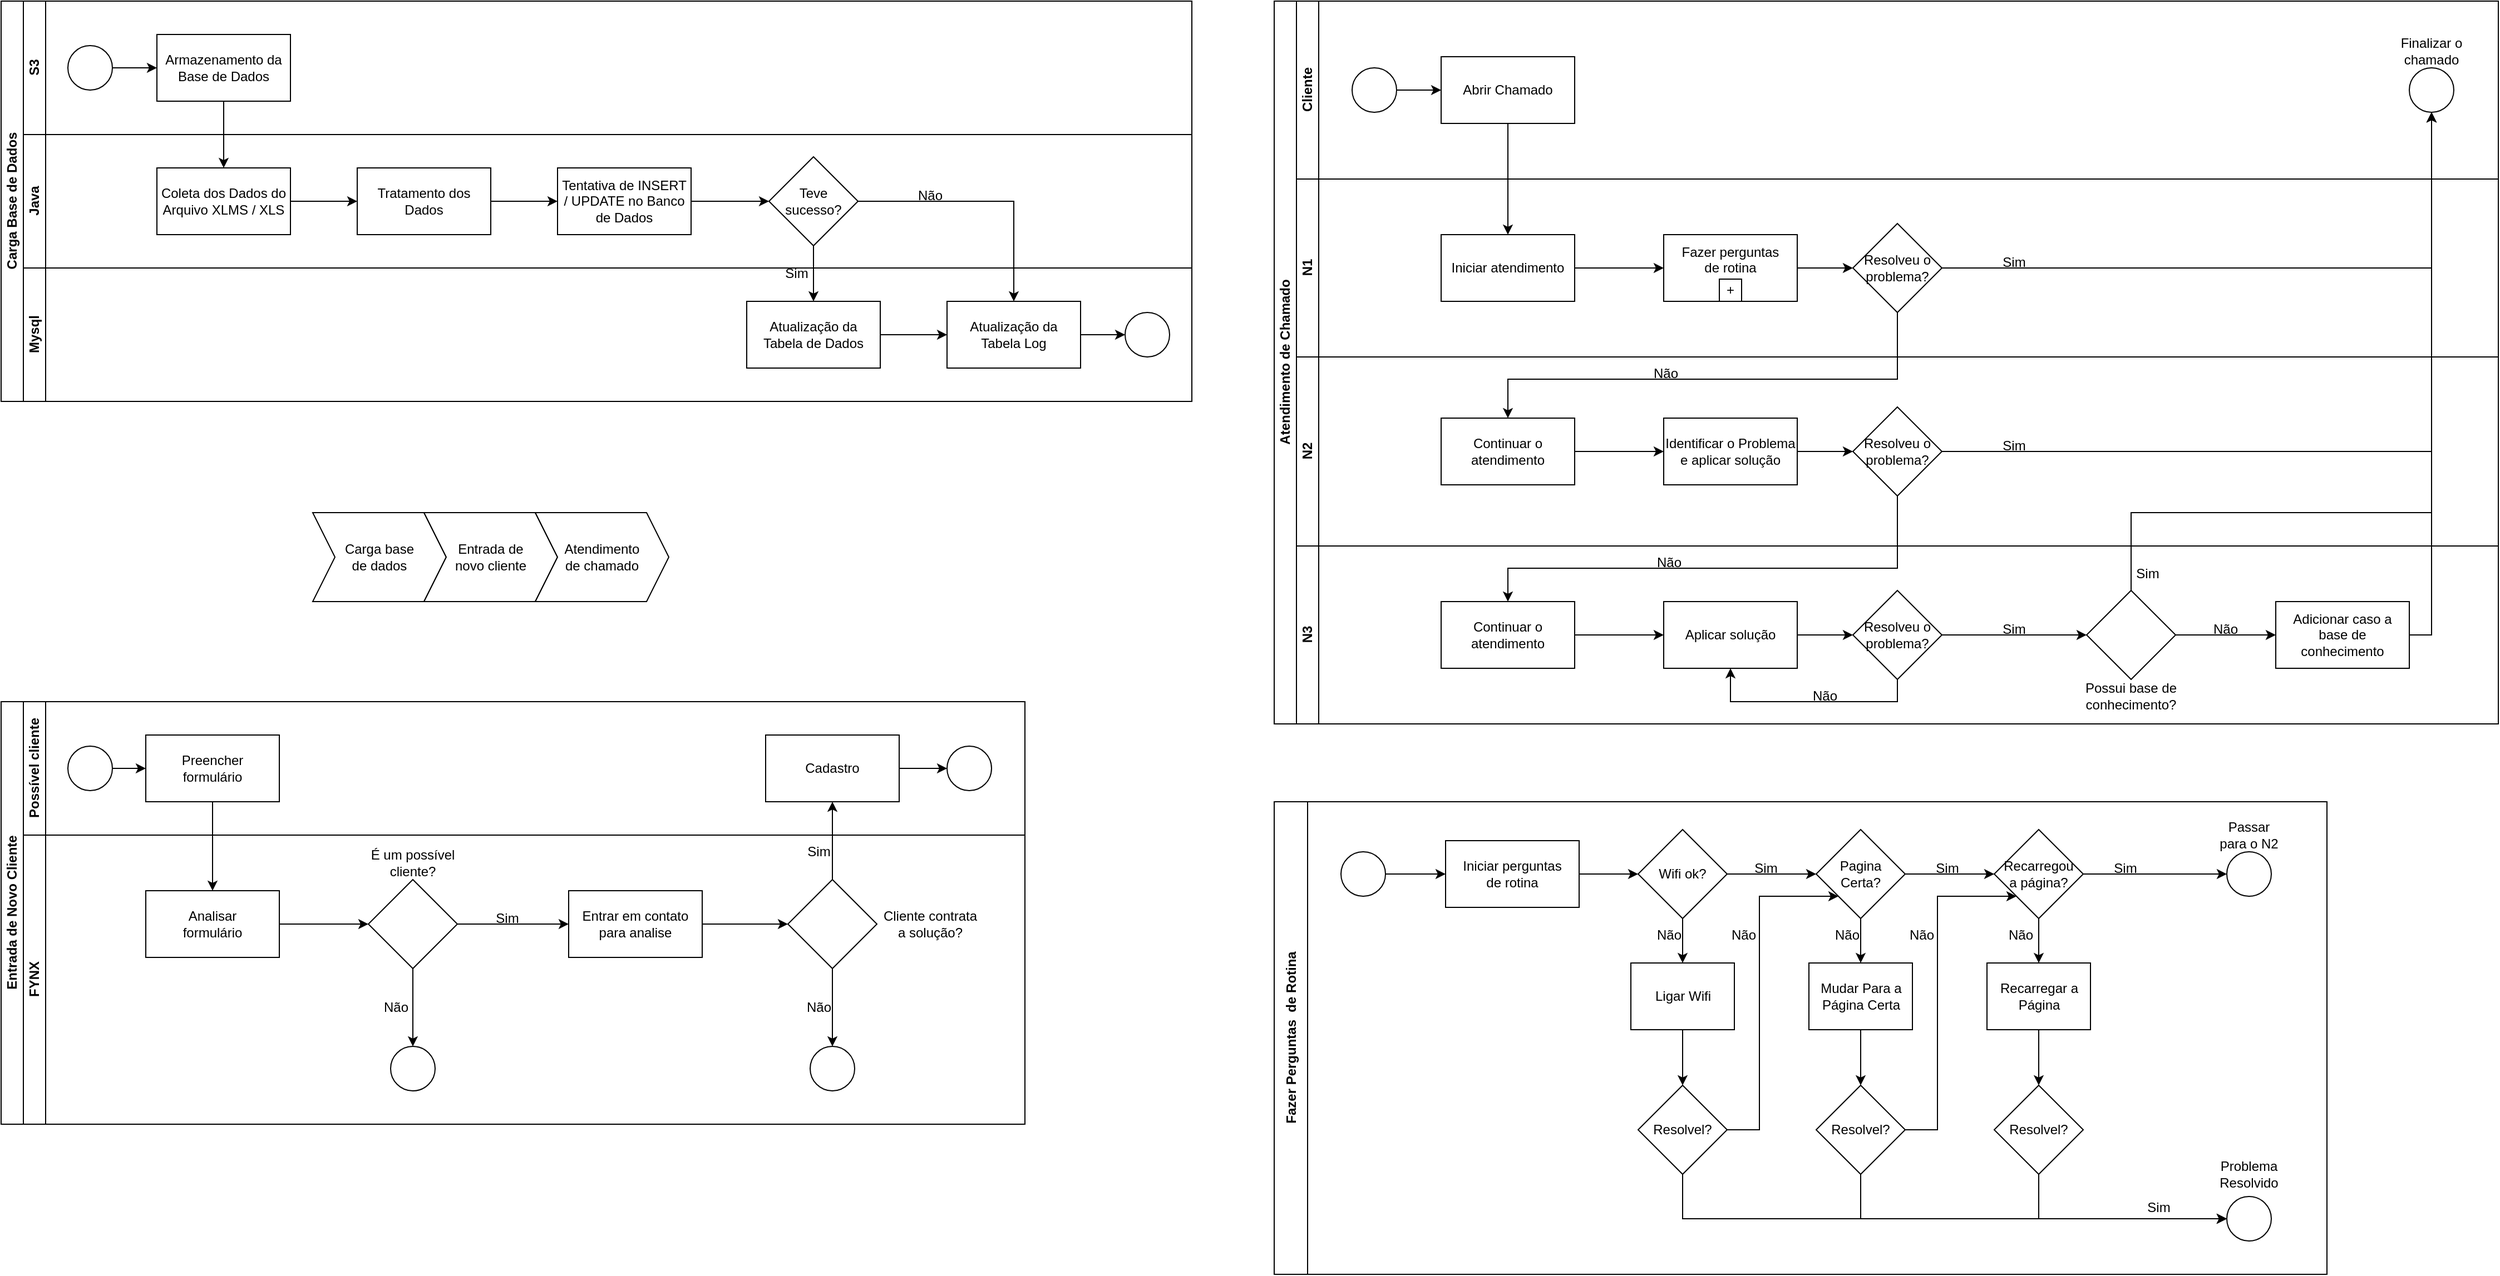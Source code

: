 <mxfile version="26.2.2">
  <diagram id="eWqnsD9mkYFI2kWKThec" name="BPMN">
    <mxGraphModel dx="3437" dy="2854" grid="1" gridSize="10" guides="1" tooltips="1" connect="1" arrows="1" fold="1" page="1" pageScale="1" pageWidth="827" pageHeight="1169" math="0" shadow="0">
      <root>
        <mxCell id="0" />
        <mxCell id="1" parent="0" />
        <mxCell id="XYknrCsB0WBxemuXUKpM-1" value="Carga base&lt;div&gt;de dados&lt;/div&gt;" style="shape=step;perimeter=stepPerimeter;whiteSpace=wrap;html=1;fixedSize=1;" parent="1" vertex="1">
          <mxGeometry x="-450" y="-130" width="120" height="80" as="geometry" />
        </mxCell>
        <mxCell id="XYknrCsB0WBxemuXUKpM-2" value="Entrada de&lt;div&gt;novo cliente&lt;/div&gt;" style="shape=step;perimeter=stepPerimeter;whiteSpace=wrap;html=1;fixedSize=1;" parent="1" vertex="1">
          <mxGeometry x="-350" y="-130" width="120" height="80" as="geometry" />
        </mxCell>
        <mxCell id="XYknrCsB0WBxemuXUKpM-3" value="Atendimento&lt;div&gt;de chamado&lt;/div&gt;" style="shape=step;perimeter=stepPerimeter;whiteSpace=wrap;html=1;fixedSize=1;" parent="1" vertex="1">
          <mxGeometry x="-250" y="-130" width="120" height="80" as="geometry" />
        </mxCell>
        <mxCell id="XYknrCsB0WBxemuXUKpM-11" value="Entrada de Novo Cliente" style="swimlane;childLayout=stackLayout;resizeParent=1;resizeParentMax=0;horizontal=0;startSize=20;horizontalStack=0;html=1;" parent="1" vertex="1">
          <mxGeometry x="-730" y="40" width="920" height="380" as="geometry" />
        </mxCell>
        <mxCell id="XYknrCsB0WBxemuXUKpM-12" value="Possível cliente" style="swimlane;startSize=20;horizontal=0;html=1;" parent="XYknrCsB0WBxemuXUKpM-11" vertex="1">
          <mxGeometry x="20" width="900" height="120" as="geometry" />
        </mxCell>
        <mxCell id="XYknrCsB0WBxemuXUKpM-16" style="edgeStyle=orthogonalEdgeStyle;rounded=0;orthogonalLoop=1;jettySize=auto;html=1;exitX=1;exitY=0.5;exitDx=0;exitDy=0;entryX=0;entryY=0.5;entryDx=0;entryDy=0;" parent="XYknrCsB0WBxemuXUKpM-12" source="XYknrCsB0WBxemuXUKpM-8" target="XYknrCsB0WBxemuXUKpM-6" edge="1">
          <mxGeometry relative="1" as="geometry" />
        </mxCell>
        <mxCell id="XYknrCsB0WBxemuXUKpM-8" value="" style="ellipse;whiteSpace=wrap;html=1;aspect=fixed;" parent="XYknrCsB0WBxemuXUKpM-12" vertex="1">
          <mxGeometry x="40" y="40" width="40" height="40" as="geometry" />
        </mxCell>
        <mxCell id="XYknrCsB0WBxemuXUKpM-6" value="Preencher&lt;div&gt;formulário&lt;/div&gt;" style="rounded=0;whiteSpace=wrap;html=1;" parent="XYknrCsB0WBxemuXUKpM-12" vertex="1">
          <mxGeometry x="110" y="30" width="120" height="60" as="geometry" />
        </mxCell>
        <mxCell id="XYknrCsB0WBxemuXUKpM-40" style="edgeStyle=orthogonalEdgeStyle;rounded=0;orthogonalLoop=1;jettySize=auto;html=1;exitX=1;exitY=0.5;exitDx=0;exitDy=0;entryX=0;entryY=0.5;entryDx=0;entryDy=0;" parent="XYknrCsB0WBxemuXUKpM-12" source="XYknrCsB0WBxemuXUKpM-38" target="XYknrCsB0WBxemuXUKpM-9" edge="1">
          <mxGeometry relative="1" as="geometry" />
        </mxCell>
        <mxCell id="XYknrCsB0WBxemuXUKpM-38" value="Cadastro" style="whiteSpace=wrap;html=1;" parent="XYknrCsB0WBxemuXUKpM-12" vertex="1">
          <mxGeometry x="667" y="30" width="120" height="60" as="geometry" />
        </mxCell>
        <mxCell id="XYknrCsB0WBxemuXUKpM-9" value="" style="ellipse;whiteSpace=wrap;html=1;aspect=fixed;" parent="XYknrCsB0WBxemuXUKpM-12" vertex="1">
          <mxGeometry x="830" y="40" width="40" height="40" as="geometry" />
        </mxCell>
        <mxCell id="XYknrCsB0WBxemuXUKpM-25" style="edgeStyle=orthogonalEdgeStyle;rounded=0;orthogonalLoop=1;jettySize=auto;html=1;exitX=0.5;exitY=1;exitDx=0;exitDy=0;entryX=0.5;entryY=0;entryDx=0;entryDy=0;" parent="XYknrCsB0WBxemuXUKpM-11" source="XYknrCsB0WBxemuXUKpM-6" target="XYknrCsB0WBxemuXUKpM-23" edge="1">
          <mxGeometry relative="1" as="geometry" />
        </mxCell>
        <mxCell id="XYknrCsB0WBxemuXUKpM-13" value="FYNX" style="swimlane;startSize=20;horizontal=0;html=1;" parent="XYknrCsB0WBxemuXUKpM-11" vertex="1">
          <mxGeometry x="20" y="120" width="900" height="260" as="geometry" />
        </mxCell>
        <mxCell id="XYknrCsB0WBxemuXUKpM-27" style="edgeStyle=orthogonalEdgeStyle;rounded=0;orthogonalLoop=1;jettySize=auto;html=1;exitX=1;exitY=0.5;exitDx=0;exitDy=0;" parent="XYknrCsB0WBxemuXUKpM-13" source="XYknrCsB0WBxemuXUKpM-23" target="XYknrCsB0WBxemuXUKpM-26" edge="1">
          <mxGeometry relative="1" as="geometry" />
        </mxCell>
        <mxCell id="XYknrCsB0WBxemuXUKpM-23" value="Analisar&lt;div&gt;formulário&lt;/div&gt;" style="whiteSpace=wrap;html=1;" parent="XYknrCsB0WBxemuXUKpM-13" vertex="1">
          <mxGeometry x="110" y="50" width="120" height="60" as="geometry" />
        </mxCell>
        <mxCell id="XYknrCsB0WBxemuXUKpM-29" style="edgeStyle=orthogonalEdgeStyle;rounded=0;orthogonalLoop=1;jettySize=auto;html=1;exitX=0.5;exitY=1;exitDx=0;exitDy=0;entryX=0.5;entryY=0;entryDx=0;entryDy=0;" parent="XYknrCsB0WBxemuXUKpM-13" source="XYknrCsB0WBxemuXUKpM-26" target="XYknrCsB0WBxemuXUKpM-18" edge="1">
          <mxGeometry relative="1" as="geometry" />
        </mxCell>
        <mxCell id="XYknrCsB0WBxemuXUKpM-31" value="" style="edgeStyle=orthogonalEdgeStyle;rounded=0;orthogonalLoop=1;jettySize=auto;html=1;" parent="XYknrCsB0WBxemuXUKpM-13" source="XYknrCsB0WBxemuXUKpM-26" target="XYknrCsB0WBxemuXUKpM-30" edge="1">
          <mxGeometry relative="1" as="geometry" />
        </mxCell>
        <mxCell id="XYknrCsB0WBxemuXUKpM-26" value="" style="rhombus;whiteSpace=wrap;html=1;" parent="XYknrCsB0WBxemuXUKpM-13" vertex="1">
          <mxGeometry x="310" y="40" width="80" height="80" as="geometry" />
        </mxCell>
        <mxCell id="XYknrCsB0WBxemuXUKpM-28" value="É um possível cliente?" style="text;html=1;align=center;verticalAlign=middle;whiteSpace=wrap;rounded=0;" parent="XYknrCsB0WBxemuXUKpM-13" vertex="1">
          <mxGeometry x="310" y="10" width="80" height="30" as="geometry" />
        </mxCell>
        <mxCell id="XYknrCsB0WBxemuXUKpM-18" value="" style="ellipse;whiteSpace=wrap;html=1;aspect=fixed;" parent="XYknrCsB0WBxemuXUKpM-13" vertex="1">
          <mxGeometry x="330" y="190" width="40" height="40" as="geometry" />
        </mxCell>
        <mxCell id="XYknrCsB0WBxemuXUKpM-21" value="Não" style="text;html=1;align=center;verticalAlign=middle;whiteSpace=wrap;rounded=0;" parent="XYknrCsB0WBxemuXUKpM-13" vertex="1">
          <mxGeometry x="320" y="140" width="30" height="30" as="geometry" />
        </mxCell>
        <mxCell id="XYknrCsB0WBxemuXUKpM-37" value="" style="edgeStyle=orthogonalEdgeStyle;rounded=0;orthogonalLoop=1;jettySize=auto;html=1;" parent="XYknrCsB0WBxemuXUKpM-13" source="XYknrCsB0WBxemuXUKpM-30" target="XYknrCsB0WBxemuXUKpM-36" edge="1">
          <mxGeometry relative="1" as="geometry" />
        </mxCell>
        <mxCell id="XYknrCsB0WBxemuXUKpM-30" value="Entrar em contato para analise" style="whiteSpace=wrap;html=1;" parent="XYknrCsB0WBxemuXUKpM-13" vertex="1">
          <mxGeometry x="490" y="50" width="120" height="60" as="geometry" />
        </mxCell>
        <mxCell id="XYknrCsB0WBxemuXUKpM-33" value="Sim" style="text;html=1;align=center;verticalAlign=middle;whiteSpace=wrap;rounded=0;" parent="XYknrCsB0WBxemuXUKpM-13" vertex="1">
          <mxGeometry x="420" y="60" width="30" height="30" as="geometry" />
        </mxCell>
        <mxCell id="XYknrCsB0WBxemuXUKpM-45" style="edgeStyle=orthogonalEdgeStyle;rounded=0;orthogonalLoop=1;jettySize=auto;html=1;exitX=0.5;exitY=1;exitDx=0;exitDy=0;entryX=0.5;entryY=0;entryDx=0;entryDy=0;" parent="XYknrCsB0WBxemuXUKpM-13" source="XYknrCsB0WBxemuXUKpM-36" target="XYknrCsB0WBxemuXUKpM-44" edge="1">
          <mxGeometry relative="1" as="geometry" />
        </mxCell>
        <mxCell id="XYknrCsB0WBxemuXUKpM-36" value="" style="rhombus;whiteSpace=wrap;html=1;" parent="XYknrCsB0WBxemuXUKpM-13" vertex="1">
          <mxGeometry x="687" y="40" width="80" height="80" as="geometry" />
        </mxCell>
        <mxCell id="XYknrCsB0WBxemuXUKpM-42" value="Sim" style="text;html=1;align=center;verticalAlign=middle;whiteSpace=wrap;rounded=0;" parent="XYknrCsB0WBxemuXUKpM-13" vertex="1">
          <mxGeometry x="700" width="30" height="30" as="geometry" />
        </mxCell>
        <mxCell id="XYknrCsB0WBxemuXUKpM-43" value="Não" style="text;html=1;align=center;verticalAlign=middle;whiteSpace=wrap;rounded=0;" parent="XYknrCsB0WBxemuXUKpM-13" vertex="1">
          <mxGeometry x="700" y="140" width="30" height="30" as="geometry" />
        </mxCell>
        <mxCell id="XYknrCsB0WBxemuXUKpM-44" value="" style="ellipse;whiteSpace=wrap;html=1;aspect=fixed;" parent="XYknrCsB0WBxemuXUKpM-13" vertex="1">
          <mxGeometry x="707" y="190" width="40" height="40" as="geometry" />
        </mxCell>
        <mxCell id="XYknrCsB0WBxemuXUKpM-46" value="Cliente contrata a solução?" style="text;html=1;align=center;verticalAlign=middle;whiteSpace=wrap;rounded=0;" parent="XYknrCsB0WBxemuXUKpM-13" vertex="1">
          <mxGeometry x="770" y="65" width="90" height="30" as="geometry" />
        </mxCell>
        <mxCell id="XYknrCsB0WBxemuXUKpM-39" value="" style="edgeStyle=orthogonalEdgeStyle;rounded=0;orthogonalLoop=1;jettySize=auto;html=1;" parent="XYknrCsB0WBxemuXUKpM-11" source="XYknrCsB0WBxemuXUKpM-36" target="XYknrCsB0WBxemuXUKpM-38" edge="1">
          <mxGeometry relative="1" as="geometry" />
        </mxCell>
        <mxCell id="XYknrCsB0WBxemuXUKpM-49" value="Atendimento de Chamado" style="swimlane;childLayout=stackLayout;resizeParent=1;resizeParentMax=0;horizontal=0;startSize=20;horizontalStack=0;html=1;" parent="1" vertex="1">
          <mxGeometry x="414" y="-590" width="1100" height="650" as="geometry" />
        </mxCell>
        <mxCell id="XYknrCsB0WBxemuXUKpM-50" value="Cliente" style="swimlane;startSize=20;horizontal=0;html=1;" parent="XYknrCsB0WBxemuXUKpM-49" vertex="1">
          <mxGeometry x="20" width="1080" height="160" as="geometry" />
        </mxCell>
        <mxCell id="XYknrCsB0WBxemuXUKpM-58" style="edgeStyle=orthogonalEdgeStyle;rounded=0;orthogonalLoop=1;jettySize=auto;html=1;exitX=1;exitY=0.5;exitDx=0;exitDy=0;entryX=0;entryY=0.5;entryDx=0;entryDy=0;" parent="XYknrCsB0WBxemuXUKpM-50" source="XYknrCsB0WBxemuXUKpM-55" target="XYknrCsB0WBxemuXUKpM-57" edge="1">
          <mxGeometry relative="1" as="geometry" />
        </mxCell>
        <mxCell id="XYknrCsB0WBxemuXUKpM-55" value="" style="ellipse;whiteSpace=wrap;html=1;aspect=fixed;" parent="XYknrCsB0WBxemuXUKpM-50" vertex="1">
          <mxGeometry x="50" y="60" width="40" height="40" as="geometry" />
        </mxCell>
        <mxCell id="XYknrCsB0WBxemuXUKpM-57" value="Abrir Chamado" style="rounded=0;whiteSpace=wrap;html=1;" parent="XYknrCsB0WBxemuXUKpM-50" vertex="1">
          <mxGeometry x="130" y="50" width="120" height="60" as="geometry" />
        </mxCell>
        <mxCell id="XYknrCsB0WBxemuXUKpM-68" value="" style="ellipse;whiteSpace=wrap;html=1;aspect=fixed;" parent="XYknrCsB0WBxemuXUKpM-50" vertex="1">
          <mxGeometry x="1000" y="60" width="40" height="40" as="geometry" />
        </mxCell>
        <mxCell id="XYknrCsB0WBxemuXUKpM-83" value="Finalizar o chamado" style="text;html=1;align=center;verticalAlign=middle;whiteSpace=wrap;rounded=0;" parent="XYknrCsB0WBxemuXUKpM-50" vertex="1">
          <mxGeometry x="980" y="30" width="80" height="30" as="geometry" />
        </mxCell>
        <mxCell id="XYknrCsB0WBxemuXUKpM-51" value="N1" style="swimlane;startSize=20;horizontal=0;html=1;" parent="XYknrCsB0WBxemuXUKpM-49" vertex="1">
          <mxGeometry x="20" y="160" width="1080" height="160" as="geometry" />
        </mxCell>
        <mxCell id="XYknrCsB0WBxemuXUKpM-100" value="" style="edgeStyle=orthogonalEdgeStyle;rounded=0;orthogonalLoop=1;jettySize=auto;html=1;" parent="XYknrCsB0WBxemuXUKpM-51" source="XYknrCsB0WBxemuXUKpM-59" target="XYknrCsB0WBxemuXUKpM-99" edge="1">
          <mxGeometry relative="1" as="geometry" />
        </mxCell>
        <mxCell id="XYknrCsB0WBxemuXUKpM-59" value="Iniciar atendimento" style="whiteSpace=wrap;html=1;rounded=0;" parent="XYknrCsB0WBxemuXUKpM-51" vertex="1">
          <mxGeometry x="130" y="50" width="120" height="60" as="geometry" />
        </mxCell>
        <mxCell id="XYknrCsB0WBxemuXUKpM-61" value="" style="rhombus;whiteSpace=wrap;html=1;rounded=0;" parent="XYknrCsB0WBxemuXUKpM-51" vertex="1">
          <mxGeometry x="500" y="40" width="80" height="80" as="geometry" />
        </mxCell>
        <mxCell id="XYknrCsB0WBxemuXUKpM-65" value="Resolveu o problema?" style="text;html=1;align=center;verticalAlign=middle;whiteSpace=wrap;rounded=0;" parent="XYknrCsB0WBxemuXUKpM-51" vertex="1">
          <mxGeometry x="500" y="65" width="80" height="30" as="geometry" />
        </mxCell>
        <mxCell id="XYknrCsB0WBxemuXUKpM-67" value="Sim" style="text;html=1;align=center;verticalAlign=middle;whiteSpace=wrap;rounded=0;" parent="XYknrCsB0WBxemuXUKpM-51" vertex="1">
          <mxGeometry x="630" y="60" width="30" height="30" as="geometry" />
        </mxCell>
        <mxCell id="XYknrCsB0WBxemuXUKpM-102" style="edgeStyle=orthogonalEdgeStyle;rounded=0;orthogonalLoop=1;jettySize=auto;html=1;exitX=1;exitY=0.5;exitDx=0;exitDy=0;entryX=0;entryY=0.5;entryDx=0;entryDy=0;" parent="XYknrCsB0WBxemuXUKpM-51" source="XYknrCsB0WBxemuXUKpM-99" target="XYknrCsB0WBxemuXUKpM-61" edge="1">
          <mxGeometry relative="1" as="geometry" />
        </mxCell>
        <mxCell id="XYknrCsB0WBxemuXUKpM-99" value="&lt;div&gt;&lt;div&gt;Fazer perguntas&lt;/div&gt;&lt;div&gt;de rotina&lt;/div&gt;&lt;/div&gt;&lt;div&gt;&lt;br&gt;&lt;/div&gt;" style="whiteSpace=wrap;html=1;rounded=0;" parent="XYknrCsB0WBxemuXUKpM-51" vertex="1">
          <mxGeometry x="330" y="50" width="120" height="60" as="geometry" />
        </mxCell>
        <mxCell id="XYknrCsB0WBxemuXUKpM-108" value="+" style="rounded=0;whiteSpace=wrap;html=1;" parent="XYknrCsB0WBxemuXUKpM-51" vertex="1">
          <mxGeometry x="380" y="90" width="20" height="20" as="geometry" />
        </mxCell>
        <mxCell id="XYknrCsB0WBxemuXUKpM-52" value="N2" style="swimlane;startSize=20;horizontal=0;html=1;" parent="XYknrCsB0WBxemuXUKpM-49" vertex="1">
          <mxGeometry x="20" y="320" width="1080" height="170" as="geometry">
            <mxRectangle x="20" y="240" width="460" height="30" as="alternateBounds" />
          </mxGeometry>
        </mxCell>
        <mxCell id="XYknrCsB0WBxemuXUKpM-111" value="" style="edgeStyle=orthogonalEdgeStyle;rounded=0;orthogonalLoop=1;jettySize=auto;html=1;" parent="XYknrCsB0WBxemuXUKpM-52" source="XYknrCsB0WBxemuXUKpM-63" target="XYknrCsB0WBxemuXUKpM-110" edge="1">
          <mxGeometry relative="1" as="geometry" />
        </mxCell>
        <mxCell id="XYknrCsB0WBxemuXUKpM-63" value="Continuar o atendimento" style="whiteSpace=wrap;html=1;rounded=0;" parent="XYknrCsB0WBxemuXUKpM-52" vertex="1">
          <mxGeometry x="130" y="55" width="120" height="60" as="geometry" />
        </mxCell>
        <mxCell id="XYknrCsB0WBxemuXUKpM-66" value="Não" style="text;html=1;align=center;verticalAlign=middle;whiteSpace=wrap;rounded=0;" parent="XYknrCsB0WBxemuXUKpM-52" vertex="1">
          <mxGeometry x="317" width="30" height="30" as="geometry" />
        </mxCell>
        <mxCell id="XYknrCsB0WBxemuXUKpM-70" value="" style="rhombus;whiteSpace=wrap;html=1;rounded=0;" parent="XYknrCsB0WBxemuXUKpM-52" vertex="1">
          <mxGeometry x="500" y="45" width="80" height="80" as="geometry" />
        </mxCell>
        <mxCell id="XYknrCsB0WBxemuXUKpM-71" value="Resolveu o problema?" style="text;html=1;align=center;verticalAlign=middle;whiteSpace=wrap;rounded=0;" parent="XYknrCsB0WBxemuXUKpM-52" vertex="1">
          <mxGeometry x="500" y="70" width="80" height="30" as="geometry" />
        </mxCell>
        <mxCell id="XYknrCsB0WBxemuXUKpM-73" value="Sim" style="text;html=1;align=center;verticalAlign=middle;whiteSpace=wrap;rounded=0;" parent="XYknrCsB0WBxemuXUKpM-52" vertex="1">
          <mxGeometry x="630" y="65" width="30" height="30" as="geometry" />
        </mxCell>
        <mxCell id="XYknrCsB0WBxemuXUKpM-113" style="edgeStyle=orthogonalEdgeStyle;rounded=0;orthogonalLoop=1;jettySize=auto;html=1;exitX=1;exitY=0.5;exitDx=0;exitDy=0;entryX=0;entryY=0.5;entryDx=0;entryDy=0;" parent="XYknrCsB0WBxemuXUKpM-52" source="XYknrCsB0WBxemuXUKpM-110" target="XYknrCsB0WBxemuXUKpM-70" edge="1">
          <mxGeometry relative="1" as="geometry" />
        </mxCell>
        <mxCell id="XYknrCsB0WBxemuXUKpM-110" value="Identificar o Problema e aplicar solução" style="whiteSpace=wrap;html=1;rounded=0;" parent="XYknrCsB0WBxemuXUKpM-52" vertex="1">
          <mxGeometry x="330" y="55" width="120" height="60" as="geometry" />
        </mxCell>
        <mxCell id="XYknrCsB0WBxemuXUKpM-54" value="N3" style="swimlane;startSize=20;horizontal=0;html=1;" parent="XYknrCsB0WBxemuXUKpM-49" vertex="1">
          <mxGeometry x="20" y="490" width="1080" height="160" as="geometry" />
        </mxCell>
        <mxCell id="XYknrCsB0WBxemuXUKpM-75" value="Não" style="text;html=1;align=center;verticalAlign=middle;whiteSpace=wrap;rounded=0;" parent="XYknrCsB0WBxemuXUKpM-54" vertex="1">
          <mxGeometry x="320" width="30" height="30" as="geometry" />
        </mxCell>
        <mxCell id="XYknrCsB0WBxemuXUKpM-116" value="" style="edgeStyle=orthogonalEdgeStyle;rounded=0;orthogonalLoop=1;jettySize=auto;html=1;" parent="XYknrCsB0WBxemuXUKpM-54" source="XYknrCsB0WBxemuXUKpM-79" target="XYknrCsB0WBxemuXUKpM-115" edge="1">
          <mxGeometry relative="1" as="geometry" />
        </mxCell>
        <mxCell id="XYknrCsB0WBxemuXUKpM-79" value="Continuar o atendimento" style="whiteSpace=wrap;html=1;rounded=0;" parent="XYknrCsB0WBxemuXUKpM-54" vertex="1">
          <mxGeometry x="130" y="50" width="120" height="60" as="geometry" />
        </mxCell>
        <mxCell id="XYknrCsB0WBxemuXUKpM-118" style="edgeStyle=orthogonalEdgeStyle;rounded=0;orthogonalLoop=1;jettySize=auto;html=1;exitX=0.5;exitY=1;exitDx=0;exitDy=0;entryX=0.5;entryY=1;entryDx=0;entryDy=0;" parent="XYknrCsB0WBxemuXUKpM-54" source="XYknrCsB0WBxemuXUKpM-94" target="XYknrCsB0WBxemuXUKpM-115" edge="1">
          <mxGeometry relative="1" as="geometry" />
        </mxCell>
        <mxCell id="XYknrCsB0WBxemuXUKpM-94" value="" style="rhombus;whiteSpace=wrap;html=1;rounded=0;" parent="XYknrCsB0WBxemuXUKpM-54" vertex="1">
          <mxGeometry x="500" y="40" width="80" height="80" as="geometry" />
        </mxCell>
        <mxCell id="XYknrCsB0WBxemuXUKpM-125" value="" style="edgeStyle=orthogonalEdgeStyle;rounded=0;orthogonalLoop=1;jettySize=auto;html=1;" parent="XYknrCsB0WBxemuXUKpM-54" source="XYknrCsB0WBxemuXUKpM-96" target="XYknrCsB0WBxemuXUKpM-124" edge="1">
          <mxGeometry relative="1" as="geometry" />
        </mxCell>
        <mxCell id="XYknrCsB0WBxemuXUKpM-96" value="Resolveu o problema?" style="text;html=1;align=center;verticalAlign=middle;whiteSpace=wrap;rounded=0;" parent="XYknrCsB0WBxemuXUKpM-54" vertex="1">
          <mxGeometry x="500" y="65" width="80" height="30" as="geometry" />
        </mxCell>
        <mxCell id="XYknrCsB0WBxemuXUKpM-117" style="edgeStyle=orthogonalEdgeStyle;rounded=0;orthogonalLoop=1;jettySize=auto;html=1;exitX=1;exitY=0.5;exitDx=0;exitDy=0;entryX=0;entryY=0.5;entryDx=0;entryDy=0;" parent="XYknrCsB0WBxemuXUKpM-54" source="XYknrCsB0WBxemuXUKpM-115" target="XYknrCsB0WBxemuXUKpM-96" edge="1">
          <mxGeometry relative="1" as="geometry" />
        </mxCell>
        <mxCell id="XYknrCsB0WBxemuXUKpM-115" value="Aplicar solução" style="whiteSpace=wrap;html=1;rounded=0;" parent="XYknrCsB0WBxemuXUKpM-54" vertex="1">
          <mxGeometry x="330" y="50" width="120" height="60" as="geometry" />
        </mxCell>
        <mxCell id="XYknrCsB0WBxemuXUKpM-119" value="Não" style="text;html=1;align=center;verticalAlign=middle;whiteSpace=wrap;rounded=0;" parent="XYknrCsB0WBxemuXUKpM-54" vertex="1">
          <mxGeometry x="460" y="120" width="30" height="30" as="geometry" />
        </mxCell>
        <mxCell id="XYknrCsB0WBxemuXUKpM-134" value="" style="edgeStyle=orthogonalEdgeStyle;rounded=0;orthogonalLoop=1;jettySize=auto;html=1;" parent="XYknrCsB0WBxemuXUKpM-54" source="XYknrCsB0WBxemuXUKpM-124" target="XYknrCsB0WBxemuXUKpM-133" edge="1">
          <mxGeometry relative="1" as="geometry" />
        </mxCell>
        <mxCell id="XYknrCsB0WBxemuXUKpM-124" value="" style="rhombus;whiteSpace=wrap;html=1;" parent="XYknrCsB0WBxemuXUKpM-54" vertex="1">
          <mxGeometry x="710" y="40" width="80" height="80" as="geometry" />
        </mxCell>
        <mxCell id="XYknrCsB0WBxemuXUKpM-122" value="Sim" style="text;html=1;align=center;verticalAlign=middle;whiteSpace=wrap;rounded=0;" parent="XYknrCsB0WBxemuXUKpM-54" vertex="1">
          <mxGeometry x="630" y="60" width="30" height="30" as="geometry" />
        </mxCell>
        <mxCell id="XYknrCsB0WBxemuXUKpM-127" value="Possui base de conhecimento?" style="text;html=1;align=center;verticalAlign=middle;whiteSpace=wrap;rounded=0;" parent="XYknrCsB0WBxemuXUKpM-54" vertex="1">
          <mxGeometry x="705" y="120" width="90" height="30" as="geometry" />
        </mxCell>
        <mxCell id="XYknrCsB0WBxemuXUKpM-129" value="Sim" style="text;html=1;align=center;verticalAlign=middle;whiteSpace=wrap;rounded=0;" parent="XYknrCsB0WBxemuXUKpM-54" vertex="1">
          <mxGeometry x="750" y="10" width="30" height="30" as="geometry" />
        </mxCell>
        <mxCell id="XYknrCsB0WBxemuXUKpM-133" value="Adicionar caso a base de conhecimento" style="whiteSpace=wrap;html=1;" parent="XYknrCsB0WBxemuXUKpM-54" vertex="1">
          <mxGeometry x="880" y="50" width="120" height="60" as="geometry" />
        </mxCell>
        <mxCell id="XYknrCsB0WBxemuXUKpM-131" value="Não" style="text;html=1;align=center;verticalAlign=middle;whiteSpace=wrap;rounded=0;" parent="XYknrCsB0WBxemuXUKpM-54" vertex="1">
          <mxGeometry x="820" y="60" width="30" height="30" as="geometry" />
        </mxCell>
        <mxCell id="XYknrCsB0WBxemuXUKpM-60" value="" style="edgeStyle=orthogonalEdgeStyle;rounded=0;orthogonalLoop=1;jettySize=auto;html=1;" parent="XYknrCsB0WBxemuXUKpM-49" source="XYknrCsB0WBxemuXUKpM-57" target="XYknrCsB0WBxemuXUKpM-59" edge="1">
          <mxGeometry relative="1" as="geometry" />
        </mxCell>
        <mxCell id="XYknrCsB0WBxemuXUKpM-64" value="" style="edgeStyle=orthogonalEdgeStyle;rounded=0;orthogonalLoop=1;jettySize=auto;html=1;" parent="XYknrCsB0WBxemuXUKpM-49" source="XYknrCsB0WBxemuXUKpM-61" target="XYknrCsB0WBxemuXUKpM-63" edge="1">
          <mxGeometry relative="1" as="geometry">
            <Array as="points">
              <mxPoint x="560" y="340" />
              <mxPoint x="210" y="340" />
            </Array>
          </mxGeometry>
        </mxCell>
        <mxCell id="XYknrCsB0WBxemuXUKpM-69" style="edgeStyle=orthogonalEdgeStyle;rounded=0;orthogonalLoop=1;jettySize=auto;html=1;exitX=1;exitY=0.5;exitDx=0;exitDy=0;entryX=0.5;entryY=1;entryDx=0;entryDy=0;" parent="XYknrCsB0WBxemuXUKpM-49" source="XYknrCsB0WBxemuXUKpM-61" target="XYknrCsB0WBxemuXUKpM-68" edge="1">
          <mxGeometry relative="1" as="geometry" />
        </mxCell>
        <mxCell id="XYknrCsB0WBxemuXUKpM-74" style="edgeStyle=orthogonalEdgeStyle;rounded=0;orthogonalLoop=1;jettySize=auto;html=1;exitX=1;exitY=0.5;exitDx=0;exitDy=0;entryX=0.5;entryY=1;entryDx=0;entryDy=0;" parent="XYknrCsB0WBxemuXUKpM-49" source="XYknrCsB0WBxemuXUKpM-70" target="XYknrCsB0WBxemuXUKpM-68" edge="1">
          <mxGeometry relative="1" as="geometry" />
        </mxCell>
        <mxCell id="XYknrCsB0WBxemuXUKpM-80" style="edgeStyle=orthogonalEdgeStyle;rounded=0;orthogonalLoop=1;jettySize=auto;html=1;exitX=0.5;exitY=1;exitDx=0;exitDy=0;entryX=0.5;entryY=0;entryDx=0;entryDy=0;" parent="XYknrCsB0WBxemuXUKpM-49" source="XYknrCsB0WBxemuXUKpM-70" target="XYknrCsB0WBxemuXUKpM-79" edge="1">
          <mxGeometry relative="1" as="geometry">
            <Array as="points">
              <mxPoint x="560" y="510" />
              <mxPoint x="210" y="510" />
            </Array>
          </mxGeometry>
        </mxCell>
        <mxCell id="XYknrCsB0WBxemuXUKpM-130" style="edgeStyle=orthogonalEdgeStyle;rounded=0;orthogonalLoop=1;jettySize=auto;html=1;exitX=0.5;exitY=0;exitDx=0;exitDy=0;entryX=0.5;entryY=1;entryDx=0;entryDy=0;" parent="XYknrCsB0WBxemuXUKpM-49" source="XYknrCsB0WBxemuXUKpM-124" target="XYknrCsB0WBxemuXUKpM-68" edge="1">
          <mxGeometry relative="1" as="geometry">
            <Array as="points">
              <mxPoint x="770" y="460" />
              <mxPoint x="1040" y="460" />
            </Array>
          </mxGeometry>
        </mxCell>
        <mxCell id="XYknrCsB0WBxemuXUKpM-135" style="edgeStyle=orthogonalEdgeStyle;rounded=0;orthogonalLoop=1;jettySize=auto;html=1;exitX=1;exitY=0.5;exitDx=0;exitDy=0;entryX=0.5;entryY=1;entryDx=0;entryDy=0;" parent="XYknrCsB0WBxemuXUKpM-49" source="XYknrCsB0WBxemuXUKpM-133" target="XYknrCsB0WBxemuXUKpM-68" edge="1">
          <mxGeometry relative="1" as="geometry" />
        </mxCell>
        <mxCell id="XYknrCsB0WBxemuXUKpM-136" value="Carga Base de Dados" style="swimlane;childLayout=stackLayout;resizeParent=1;resizeParentMax=0;horizontal=0;startSize=20;horizontalStack=0;html=1;" parent="1" vertex="1">
          <mxGeometry x="-730" y="-590" width="1070" height="360" as="geometry" />
        </mxCell>
        <mxCell id="XYknrCsB0WBxemuXUKpM-137" value="S3" style="swimlane;startSize=20;horizontal=0;html=1;" parent="XYknrCsB0WBxemuXUKpM-136" vertex="1">
          <mxGeometry x="20" width="1050" height="120" as="geometry" />
        </mxCell>
        <mxCell id="XYknrCsB0WBxemuXUKpM-138" style="edgeStyle=orthogonalEdgeStyle;rounded=0;orthogonalLoop=1;jettySize=auto;html=1;exitX=1;exitY=0.5;exitDx=0;exitDy=0;entryX=0;entryY=0.5;entryDx=0;entryDy=0;" parent="XYknrCsB0WBxemuXUKpM-137" edge="1">
          <mxGeometry relative="1" as="geometry">
            <mxPoint x="80.0" y="60" as="sourcePoint" />
          </mxGeometry>
        </mxCell>
        <mxCell id="XYknrCsB0WBxemuXUKpM-141" style="edgeStyle=orthogonalEdgeStyle;rounded=0;orthogonalLoop=1;jettySize=auto;html=1;exitX=1;exitY=0.5;exitDx=0;exitDy=0;entryX=0;entryY=0.5;entryDx=0;entryDy=0;" parent="XYknrCsB0WBxemuXUKpM-137" edge="1">
          <mxGeometry relative="1" as="geometry">
            <mxPoint x="787" y="60" as="sourcePoint" />
          </mxGeometry>
        </mxCell>
        <mxCell id="XYknrCsB0WBxemuXUKpM-171" value="" style="edgeStyle=orthogonalEdgeStyle;rounded=0;orthogonalLoop=1;jettySize=auto;html=1;" parent="XYknrCsB0WBxemuXUKpM-137" source="XYknrCsB0WBxemuXUKpM-164" target="XYknrCsB0WBxemuXUKpM-170" edge="1">
          <mxGeometry relative="1" as="geometry" />
        </mxCell>
        <mxCell id="XYknrCsB0WBxemuXUKpM-164" value="" style="ellipse;whiteSpace=wrap;html=1;aspect=fixed;" parent="XYknrCsB0WBxemuXUKpM-137" vertex="1">
          <mxGeometry x="40" y="40" width="40" height="40" as="geometry" />
        </mxCell>
        <mxCell id="XYknrCsB0WBxemuXUKpM-170" value="Armazenamento da Base de Dados" style="whiteSpace=wrap;html=1;" parent="XYknrCsB0WBxemuXUKpM-137" vertex="1">
          <mxGeometry x="120" y="30" width="120" height="60" as="geometry" />
        </mxCell>
        <mxCell id="XYknrCsB0WBxemuXUKpM-144" style="edgeStyle=orthogonalEdgeStyle;rounded=0;orthogonalLoop=1;jettySize=auto;html=1;exitX=0.5;exitY=1;exitDx=0;exitDy=0;entryX=0.5;entryY=0;entryDx=0;entryDy=0;" parent="XYknrCsB0WBxemuXUKpM-136" edge="1">
          <mxGeometry relative="1" as="geometry">
            <mxPoint x="190" y="90" as="sourcePoint" />
          </mxGeometry>
        </mxCell>
        <mxCell id="XYknrCsB0WBxemuXUKpM-145" value="Java" style="swimlane;startSize=20;horizontal=0;html=1;" parent="XYknrCsB0WBxemuXUKpM-136" vertex="1">
          <mxGeometry x="20" y="120" width="1050" height="120" as="geometry" />
        </mxCell>
        <mxCell id="XYknrCsB0WBxemuXUKpM-146" style="edgeStyle=orthogonalEdgeStyle;rounded=0;orthogonalLoop=1;jettySize=auto;html=1;exitX=1;exitY=0.5;exitDx=0;exitDy=0;" parent="XYknrCsB0WBxemuXUKpM-145" edge="1">
          <mxGeometry relative="1" as="geometry">
            <mxPoint x="230" y="80" as="sourcePoint" />
          </mxGeometry>
        </mxCell>
        <mxCell id="XYknrCsB0WBxemuXUKpM-148" style="edgeStyle=orthogonalEdgeStyle;rounded=0;orthogonalLoop=1;jettySize=auto;html=1;exitX=0.5;exitY=1;exitDx=0;exitDy=0;entryX=0.5;entryY=0;entryDx=0;entryDy=0;" parent="XYknrCsB0WBxemuXUKpM-145" edge="1">
          <mxGeometry relative="1" as="geometry">
            <mxPoint x="350" y="120" as="sourcePoint" />
          </mxGeometry>
        </mxCell>
        <mxCell id="XYknrCsB0WBxemuXUKpM-149" value="" style="edgeStyle=orthogonalEdgeStyle;rounded=0;orthogonalLoop=1;jettySize=auto;html=1;" parent="XYknrCsB0WBxemuXUKpM-145" edge="1">
          <mxGeometry relative="1" as="geometry">
            <mxPoint x="390" y="80" as="sourcePoint" />
          </mxGeometry>
        </mxCell>
        <mxCell id="XYknrCsB0WBxemuXUKpM-154" value="" style="edgeStyle=orthogonalEdgeStyle;rounded=0;orthogonalLoop=1;jettySize=auto;html=1;" parent="XYknrCsB0WBxemuXUKpM-145" edge="1">
          <mxGeometry relative="1" as="geometry">
            <mxPoint x="610" y="80" as="sourcePoint" />
          </mxGeometry>
        </mxCell>
        <mxCell id="XYknrCsB0WBxemuXUKpM-157" style="edgeStyle=orthogonalEdgeStyle;rounded=0;orthogonalLoop=1;jettySize=auto;html=1;exitX=0.5;exitY=1;exitDx=0;exitDy=0;entryX=0.5;entryY=0;entryDx=0;entryDy=0;" parent="XYknrCsB0WBxemuXUKpM-145" edge="1">
          <mxGeometry relative="1" as="geometry">
            <mxPoint x="727" y="120" as="sourcePoint" />
          </mxGeometry>
        </mxCell>
        <mxCell id="XYknrCsB0WBxemuXUKpM-175" value="" style="edgeStyle=orthogonalEdgeStyle;rounded=0;orthogonalLoop=1;jettySize=auto;html=1;" parent="XYknrCsB0WBxemuXUKpM-145" source="XYknrCsB0WBxemuXUKpM-172" target="XYknrCsB0WBxemuXUKpM-174" edge="1">
          <mxGeometry relative="1" as="geometry" />
        </mxCell>
        <mxCell id="XYknrCsB0WBxemuXUKpM-172" value="Coleta dos Dados do Arquivo XLMS / XLS" style="whiteSpace=wrap;html=1;" parent="XYknrCsB0WBxemuXUKpM-145" vertex="1">
          <mxGeometry x="120" y="30" width="120" height="60" as="geometry" />
        </mxCell>
        <mxCell id="XYknrCsB0WBxemuXUKpM-179" value="" style="edgeStyle=orthogonalEdgeStyle;rounded=0;orthogonalLoop=1;jettySize=auto;html=1;" parent="XYknrCsB0WBxemuXUKpM-145" source="XYknrCsB0WBxemuXUKpM-174" target="XYknrCsB0WBxemuXUKpM-178" edge="1">
          <mxGeometry relative="1" as="geometry" />
        </mxCell>
        <mxCell id="XYknrCsB0WBxemuXUKpM-174" value="Tratamento dos Dados" style="whiteSpace=wrap;html=1;" parent="XYknrCsB0WBxemuXUKpM-145" vertex="1">
          <mxGeometry x="300" y="30" width="120" height="60" as="geometry" />
        </mxCell>
        <mxCell id="XYknrCsB0WBxemuXUKpM-181" value="" style="edgeStyle=orthogonalEdgeStyle;rounded=0;orthogonalLoop=1;jettySize=auto;html=1;" parent="XYknrCsB0WBxemuXUKpM-145" source="XYknrCsB0WBxemuXUKpM-178" target="XYknrCsB0WBxemuXUKpM-180" edge="1">
          <mxGeometry relative="1" as="geometry" />
        </mxCell>
        <mxCell id="XYknrCsB0WBxemuXUKpM-178" value="Tentativa de INSERT / UPDATE no Banco de Dados" style="whiteSpace=wrap;html=1;" parent="XYknrCsB0WBxemuXUKpM-145" vertex="1">
          <mxGeometry x="480" y="30" width="120" height="60" as="geometry" />
        </mxCell>
        <mxCell id="XYknrCsB0WBxemuXUKpM-180" value="Teve sucesso?" style="rhombus;whiteSpace=wrap;html=1;" parent="XYknrCsB0WBxemuXUKpM-145" vertex="1">
          <mxGeometry x="670" y="20" width="80" height="80" as="geometry" />
        </mxCell>
        <mxCell id="XYknrCsB0WBxemuXUKpM-189" value="Não" style="text;html=1;align=center;verticalAlign=middle;whiteSpace=wrap;rounded=0;" parent="XYknrCsB0WBxemuXUKpM-145" vertex="1">
          <mxGeometry x="800" y="40" width="30" height="30" as="geometry" />
        </mxCell>
        <mxCell id="XYknrCsB0WBxemuXUKpM-163" value="" style="edgeStyle=orthogonalEdgeStyle;rounded=0;orthogonalLoop=1;jettySize=auto;html=1;" parent="XYknrCsB0WBxemuXUKpM-136" edge="1">
          <mxGeometry relative="1" as="geometry">
            <mxPoint x="747" y="160" as="sourcePoint" />
          </mxGeometry>
        </mxCell>
        <mxCell id="XYknrCsB0WBxemuXUKpM-165" value="Mysql" style="swimlane;startSize=20;horizontal=0;html=1;" parent="XYknrCsB0WBxemuXUKpM-136" vertex="1">
          <mxGeometry x="20" y="240" width="1050" height="120" as="geometry" />
        </mxCell>
        <mxCell id="XYknrCsB0WBxemuXUKpM-166" style="edgeStyle=orthogonalEdgeStyle;rounded=0;orthogonalLoop=1;jettySize=auto;html=1;exitX=1;exitY=0.5;exitDx=0;exitDy=0;entryX=0;entryY=0.5;entryDx=0;entryDy=0;" parent="XYknrCsB0WBxemuXUKpM-165" edge="1">
          <mxGeometry relative="1" as="geometry">
            <mxPoint x="80.0" y="60" as="sourcePoint" />
          </mxGeometry>
        </mxCell>
        <mxCell id="XYknrCsB0WBxemuXUKpM-167" style="edgeStyle=orthogonalEdgeStyle;rounded=0;orthogonalLoop=1;jettySize=auto;html=1;exitX=1;exitY=0.5;exitDx=0;exitDy=0;entryX=0;entryY=0.5;entryDx=0;entryDy=0;" parent="XYknrCsB0WBxemuXUKpM-165" edge="1">
          <mxGeometry relative="1" as="geometry">
            <mxPoint x="787" y="60" as="sourcePoint" />
          </mxGeometry>
        </mxCell>
        <mxCell id="XYknrCsB0WBxemuXUKpM-169" value="" style="ellipse;whiteSpace=wrap;html=1;aspect=fixed;" parent="XYknrCsB0WBxemuXUKpM-165" vertex="1">
          <mxGeometry x="990" y="40" width="40" height="40" as="geometry" />
        </mxCell>
        <mxCell id="XYknrCsB0WBxemuXUKpM-185" value="" style="edgeStyle=orthogonalEdgeStyle;rounded=0;orthogonalLoop=1;jettySize=auto;html=1;" parent="XYknrCsB0WBxemuXUKpM-165" source="XYknrCsB0WBxemuXUKpM-182" target="XYknrCsB0WBxemuXUKpM-184" edge="1">
          <mxGeometry relative="1" as="geometry" />
        </mxCell>
        <mxCell id="XYknrCsB0WBxemuXUKpM-182" value="Atualização da&lt;div&gt;Tabela de Dados&lt;/div&gt;" style="whiteSpace=wrap;html=1;" parent="XYknrCsB0WBxemuXUKpM-165" vertex="1">
          <mxGeometry x="650" y="30" width="120" height="60" as="geometry" />
        </mxCell>
        <mxCell id="XYknrCsB0WBxemuXUKpM-186" style="edgeStyle=orthogonalEdgeStyle;rounded=0;orthogonalLoop=1;jettySize=auto;html=1;exitX=1;exitY=0.5;exitDx=0;exitDy=0;entryX=0;entryY=0.5;entryDx=0;entryDy=0;" parent="XYknrCsB0WBxemuXUKpM-165" source="XYknrCsB0WBxemuXUKpM-184" target="XYknrCsB0WBxemuXUKpM-169" edge="1">
          <mxGeometry relative="1" as="geometry" />
        </mxCell>
        <mxCell id="XYknrCsB0WBxemuXUKpM-184" value="Atualização da&lt;div&gt;Tabela Log&lt;/div&gt;" style="whiteSpace=wrap;html=1;" parent="XYknrCsB0WBxemuXUKpM-165" vertex="1">
          <mxGeometry x="830" y="30" width="120" height="60" as="geometry" />
        </mxCell>
        <mxCell id="XYknrCsB0WBxemuXUKpM-188" value="Sim" style="text;html=1;align=center;verticalAlign=middle;whiteSpace=wrap;rounded=0;" parent="XYknrCsB0WBxemuXUKpM-165" vertex="1">
          <mxGeometry x="680" y="-10" width="30" height="30" as="geometry" />
        </mxCell>
        <mxCell id="XYknrCsB0WBxemuXUKpM-173" value="" style="edgeStyle=orthogonalEdgeStyle;rounded=0;orthogonalLoop=1;jettySize=auto;html=1;" parent="XYknrCsB0WBxemuXUKpM-136" source="XYknrCsB0WBxemuXUKpM-170" target="XYknrCsB0WBxemuXUKpM-172" edge="1">
          <mxGeometry relative="1" as="geometry" />
        </mxCell>
        <mxCell id="XYknrCsB0WBxemuXUKpM-183" value="" style="edgeStyle=orthogonalEdgeStyle;rounded=0;orthogonalLoop=1;jettySize=auto;html=1;" parent="XYknrCsB0WBxemuXUKpM-136" source="XYknrCsB0WBxemuXUKpM-180" target="XYknrCsB0WBxemuXUKpM-182" edge="1">
          <mxGeometry relative="1" as="geometry" />
        </mxCell>
        <mxCell id="XYknrCsB0WBxemuXUKpM-187" style="edgeStyle=orthogonalEdgeStyle;rounded=0;orthogonalLoop=1;jettySize=auto;html=1;exitX=1;exitY=0.5;exitDx=0;exitDy=0;entryX=0.5;entryY=0;entryDx=0;entryDy=0;" parent="XYknrCsB0WBxemuXUKpM-136" source="XYknrCsB0WBxemuXUKpM-180" target="XYknrCsB0WBxemuXUKpM-184" edge="1">
          <mxGeometry relative="1" as="geometry" />
        </mxCell>
        <mxCell id="XYknrCsB0WBxemuXUKpM-191" value="Fazer Perguntas&amp;nbsp;&amp;nbsp;&lt;span style=&quot;background-color: transparent; color: light-dark(rgb(0, 0, 0), rgb(255, 255, 255));&quot;&gt;de Rotina&lt;/span&gt;" style="swimlane;startSize=30;horizontal=0;html=1;" parent="1" vertex="1">
          <mxGeometry x="414" y="130" width="946" height="425" as="geometry" />
        </mxCell>
        <mxCell id="XYknrCsB0WBxemuXUKpM-199" value="" style="edgeStyle=orthogonalEdgeStyle;rounded=0;orthogonalLoop=1;jettySize=auto;html=1;" parent="XYknrCsB0WBxemuXUKpM-191" source="XYknrCsB0WBxemuXUKpM-197" target="XYknrCsB0WBxemuXUKpM-198" edge="1">
          <mxGeometry relative="1" as="geometry" />
        </mxCell>
        <mxCell id="XYknrCsB0WBxemuXUKpM-197" value="" style="ellipse;whiteSpace=wrap;html=1;aspect=fixed;" parent="XYknrCsB0WBxemuXUKpM-191" vertex="1">
          <mxGeometry x="60" y="45" width="40" height="40" as="geometry" />
        </mxCell>
        <mxCell id="XYknrCsB0WBxemuXUKpM-201" value="" style="edgeStyle=orthogonalEdgeStyle;rounded=0;orthogonalLoop=1;jettySize=auto;html=1;" parent="XYknrCsB0WBxemuXUKpM-191" source="XYknrCsB0WBxemuXUKpM-198" target="XYknrCsB0WBxemuXUKpM-200" edge="1">
          <mxGeometry relative="1" as="geometry" />
        </mxCell>
        <mxCell id="XYknrCsB0WBxemuXUKpM-198" value="Iniciar perguntas&lt;div&gt;de rotina&lt;/div&gt;" style="whiteSpace=wrap;html=1;" parent="XYknrCsB0WBxemuXUKpM-191" vertex="1">
          <mxGeometry x="154" y="35" width="120" height="60" as="geometry" />
        </mxCell>
        <mxCell id="XYknrCsB0WBxemuXUKpM-203" value="" style="edgeStyle=orthogonalEdgeStyle;rounded=0;orthogonalLoop=1;jettySize=auto;html=1;" parent="XYknrCsB0WBxemuXUKpM-191" source="XYknrCsB0WBxemuXUKpM-200" target="XYknrCsB0WBxemuXUKpM-202" edge="1">
          <mxGeometry relative="1" as="geometry" />
        </mxCell>
        <mxCell id="XYknrCsB0WBxemuXUKpM-212" value="" style="edgeStyle=orthogonalEdgeStyle;rounded=0;orthogonalLoop=1;jettySize=auto;html=1;" parent="XYknrCsB0WBxemuXUKpM-191" source="XYknrCsB0WBxemuXUKpM-200" target="XYknrCsB0WBxemuXUKpM-211" edge="1">
          <mxGeometry relative="1" as="geometry" />
        </mxCell>
        <mxCell id="XYknrCsB0WBxemuXUKpM-200" value="Wifi ok?" style="rhombus;whiteSpace=wrap;html=1;" parent="XYknrCsB0WBxemuXUKpM-191" vertex="1">
          <mxGeometry x="327" y="25" width="80" height="80" as="geometry" />
        </mxCell>
        <mxCell id="XYknrCsB0WBxemuXUKpM-205" value="" style="edgeStyle=orthogonalEdgeStyle;rounded=0;orthogonalLoop=1;jettySize=auto;html=1;" parent="XYknrCsB0WBxemuXUKpM-191" source="XYknrCsB0WBxemuXUKpM-202" target="XYknrCsB0WBxemuXUKpM-204" edge="1">
          <mxGeometry relative="1" as="geometry" />
        </mxCell>
        <mxCell id="XYknrCsB0WBxemuXUKpM-242" style="edgeStyle=orthogonalEdgeStyle;rounded=0;orthogonalLoop=1;jettySize=auto;html=1;exitX=0.5;exitY=1;exitDx=0;exitDy=0;entryX=0.5;entryY=0;entryDx=0;entryDy=0;" parent="XYknrCsB0WBxemuXUKpM-191" source="XYknrCsB0WBxemuXUKpM-202" target="XYknrCsB0WBxemuXUKpM-240" edge="1">
          <mxGeometry relative="1" as="geometry" />
        </mxCell>
        <mxCell id="XYknrCsB0WBxemuXUKpM-202" value="Pagina&lt;div&gt;Certa?&lt;/div&gt;" style="rhombus;whiteSpace=wrap;html=1;" parent="XYknrCsB0WBxemuXUKpM-191" vertex="1">
          <mxGeometry x="487" y="25" width="80" height="80" as="geometry" />
        </mxCell>
        <mxCell id="XYknrCsB0WBxemuXUKpM-250" style="edgeStyle=orthogonalEdgeStyle;rounded=0;orthogonalLoop=1;jettySize=auto;html=1;exitX=0.5;exitY=1;exitDx=0;exitDy=0;entryX=0.5;entryY=0;entryDx=0;entryDy=0;" parent="XYknrCsB0WBxemuXUKpM-191" source="XYknrCsB0WBxemuXUKpM-204" target="XYknrCsB0WBxemuXUKpM-247" edge="1">
          <mxGeometry relative="1" as="geometry" />
        </mxCell>
        <mxCell id="XYknrCsB0WBxemuXUKpM-263" style="edgeStyle=orthogonalEdgeStyle;rounded=0;orthogonalLoop=1;jettySize=auto;html=1;exitX=1;exitY=0.5;exitDx=0;exitDy=0;entryX=0;entryY=0.5;entryDx=0;entryDy=0;" parent="XYknrCsB0WBxemuXUKpM-191" source="XYknrCsB0WBxemuXUKpM-204" target="XYknrCsB0WBxemuXUKpM-262" edge="1">
          <mxGeometry relative="1" as="geometry" />
        </mxCell>
        <mxCell id="XYknrCsB0WBxemuXUKpM-204" value="Recarregou&lt;div&gt;a página?&lt;/div&gt;" style="rhombus;whiteSpace=wrap;html=1;" parent="XYknrCsB0WBxemuXUKpM-191" vertex="1">
          <mxGeometry x="647" y="25" width="80" height="80" as="geometry" />
        </mxCell>
        <mxCell id="XYknrCsB0WBxemuXUKpM-210" value="" style="ellipse;whiteSpace=wrap;html=1;aspect=fixed;" parent="XYknrCsB0WBxemuXUKpM-191" vertex="1">
          <mxGeometry x="856" y="355" width="40" height="40" as="geometry" />
        </mxCell>
        <mxCell id="XYknrCsB0WBxemuXUKpM-214" value="" style="edgeStyle=orthogonalEdgeStyle;rounded=0;orthogonalLoop=1;jettySize=auto;html=1;" parent="XYknrCsB0WBxemuXUKpM-191" source="XYknrCsB0WBxemuXUKpM-211" target="XYknrCsB0WBxemuXUKpM-213" edge="1">
          <mxGeometry relative="1" as="geometry" />
        </mxCell>
        <mxCell id="XYknrCsB0WBxemuXUKpM-211" value="Ligar Wifi" style="whiteSpace=wrap;html=1;" parent="XYknrCsB0WBxemuXUKpM-191" vertex="1">
          <mxGeometry x="320.5" y="145" width="93" height="60" as="geometry" />
        </mxCell>
        <mxCell id="XYknrCsB0WBxemuXUKpM-221" style="edgeStyle=orthogonalEdgeStyle;rounded=0;orthogonalLoop=1;jettySize=auto;html=1;entryX=0;entryY=0.5;entryDx=0;entryDy=0;" parent="XYknrCsB0WBxemuXUKpM-191" source="XYknrCsB0WBxemuXUKpM-213" target="XYknrCsB0WBxemuXUKpM-210" edge="1">
          <mxGeometry relative="1" as="geometry">
            <Array as="points">
              <mxPoint x="367" y="375" />
            </Array>
          </mxGeometry>
        </mxCell>
        <mxCell id="XYknrCsB0WBxemuXUKpM-233" style="edgeStyle=orthogonalEdgeStyle;rounded=0;orthogonalLoop=1;jettySize=auto;html=1;exitX=1;exitY=0.5;exitDx=0;exitDy=0;entryX=0;entryY=1;entryDx=0;entryDy=0;" parent="XYknrCsB0WBxemuXUKpM-191" source="XYknrCsB0WBxemuXUKpM-213" target="XYknrCsB0WBxemuXUKpM-202" edge="1">
          <mxGeometry relative="1" as="geometry">
            <Array as="points">
              <mxPoint x="436" y="295" />
              <mxPoint x="436" y="85" />
            </Array>
          </mxGeometry>
        </mxCell>
        <mxCell id="XYknrCsB0WBxemuXUKpM-213" value="Resolvel?" style="rhombus;whiteSpace=wrap;html=1;" parent="XYknrCsB0WBxemuXUKpM-191" vertex="1">
          <mxGeometry x="327" y="255" width="80" height="80" as="geometry" />
        </mxCell>
        <mxCell id="XYknrCsB0WBxemuXUKpM-230" style="edgeStyle=orthogonalEdgeStyle;rounded=0;orthogonalLoop=1;jettySize=auto;html=1;entryX=0;entryY=0.5;entryDx=0;entryDy=0;" parent="XYknrCsB0WBxemuXUKpM-191" source="XYknrCsB0WBxemuXUKpM-215" target="XYknrCsB0WBxemuXUKpM-210" edge="1">
          <mxGeometry relative="1" as="geometry">
            <Array as="points">
              <mxPoint x="527" y="375" />
            </Array>
          </mxGeometry>
        </mxCell>
        <mxCell id="XYknrCsB0WBxemuXUKpM-244" style="edgeStyle=orthogonalEdgeStyle;rounded=0;orthogonalLoop=1;jettySize=auto;html=1;exitX=1;exitY=0.5;exitDx=0;exitDy=0;entryX=0;entryY=1;entryDx=0;entryDy=0;" parent="XYknrCsB0WBxemuXUKpM-191" source="XYknrCsB0WBxemuXUKpM-215" target="XYknrCsB0WBxemuXUKpM-204" edge="1">
          <mxGeometry relative="1" as="geometry">
            <Array as="points">
              <mxPoint x="596" y="295" />
              <mxPoint x="596" y="85" />
            </Array>
          </mxGeometry>
        </mxCell>
        <mxCell id="XYknrCsB0WBxemuXUKpM-215" value="Resolvel?" style="rhombus;whiteSpace=wrap;html=1;" parent="XYknrCsB0WBxemuXUKpM-191" vertex="1">
          <mxGeometry x="487" y="255" width="80" height="80" as="geometry" />
        </mxCell>
        <mxCell id="XYknrCsB0WBxemuXUKpM-231" style="edgeStyle=orthogonalEdgeStyle;rounded=0;orthogonalLoop=1;jettySize=auto;html=1;entryX=0;entryY=0.5;entryDx=0;entryDy=0;" parent="XYknrCsB0WBxemuXUKpM-191" source="XYknrCsB0WBxemuXUKpM-217" target="XYknrCsB0WBxemuXUKpM-210" edge="1">
          <mxGeometry relative="1" as="geometry">
            <Array as="points">
              <mxPoint x="687" y="375" />
            </Array>
          </mxGeometry>
        </mxCell>
        <mxCell id="XYknrCsB0WBxemuXUKpM-217" value="Resolvel?" style="rhombus;whiteSpace=wrap;html=1;" parent="XYknrCsB0WBxemuXUKpM-191" vertex="1">
          <mxGeometry x="647" y="255" width="80" height="80" as="geometry" />
        </mxCell>
        <mxCell id="XYknrCsB0WBxemuXUKpM-224" value="Sim" style="text;html=1;align=center;verticalAlign=middle;whiteSpace=wrap;rounded=0;" parent="XYknrCsB0WBxemuXUKpM-191" vertex="1">
          <mxGeometry x="427" y="45" width="30" height="30" as="geometry" />
        </mxCell>
        <mxCell id="XYknrCsB0WBxemuXUKpM-229" value="Sim" style="text;html=1;align=center;verticalAlign=middle;whiteSpace=wrap;rounded=0;" parent="XYknrCsB0WBxemuXUKpM-191" vertex="1">
          <mxGeometry x="590" y="45" width="30" height="30" as="geometry" />
        </mxCell>
        <mxCell id="XYknrCsB0WBxemuXUKpM-228" value="Sim" style="text;html=1;align=center;verticalAlign=middle;whiteSpace=wrap;rounded=0;" parent="XYknrCsB0WBxemuXUKpM-191" vertex="1">
          <mxGeometry x="750" y="45" width="30" height="30" as="geometry" />
        </mxCell>
        <mxCell id="XYknrCsB0WBxemuXUKpM-226" value="Sim" style="text;html=1;align=center;verticalAlign=middle;whiteSpace=wrap;rounded=0;" parent="XYknrCsB0WBxemuXUKpM-191" vertex="1">
          <mxGeometry x="780" y="350" width="30" height="30" as="geometry" />
        </mxCell>
        <mxCell id="XYknrCsB0WBxemuXUKpM-223" value="Não" style="text;html=1;align=center;verticalAlign=middle;whiteSpace=wrap;rounded=0;" parent="XYknrCsB0WBxemuXUKpM-191" vertex="1">
          <mxGeometry x="340" y="105" width="30" height="30" as="geometry" />
        </mxCell>
        <mxCell id="XYknrCsB0WBxemuXUKpM-237" value="Não" style="text;html=1;align=center;verticalAlign=middle;whiteSpace=wrap;rounded=0;" parent="XYknrCsB0WBxemuXUKpM-191" vertex="1">
          <mxGeometry x="407" y="105" width="30" height="30" as="geometry" />
        </mxCell>
        <mxCell id="XYknrCsB0WBxemuXUKpM-243" style="edgeStyle=orthogonalEdgeStyle;rounded=0;orthogonalLoop=1;jettySize=auto;html=1;exitX=0.5;exitY=1;exitDx=0;exitDy=0;entryX=0.5;entryY=0;entryDx=0;entryDy=0;" parent="XYknrCsB0WBxemuXUKpM-191" source="XYknrCsB0WBxemuXUKpM-240" target="XYknrCsB0WBxemuXUKpM-215" edge="1">
          <mxGeometry relative="1" as="geometry" />
        </mxCell>
        <mxCell id="XYknrCsB0WBxemuXUKpM-240" value="Mudar Para a Página Certa" style="whiteSpace=wrap;html=1;" parent="XYknrCsB0WBxemuXUKpM-191" vertex="1">
          <mxGeometry x="480.5" y="145" width="93" height="60" as="geometry" />
        </mxCell>
        <mxCell id="XYknrCsB0WBxemuXUKpM-236" value="Não" style="text;html=1;align=center;verticalAlign=middle;whiteSpace=wrap;rounded=0;" parent="XYknrCsB0WBxemuXUKpM-191" vertex="1">
          <mxGeometry x="500" y="105" width="30" height="30" as="geometry" />
        </mxCell>
        <mxCell id="XYknrCsB0WBxemuXUKpM-235" value="Não" style="text;html=1;align=center;verticalAlign=middle;whiteSpace=wrap;rounded=0;" parent="XYknrCsB0WBxemuXUKpM-191" vertex="1">
          <mxGeometry x="567" y="105" width="30" height="30" as="geometry" />
        </mxCell>
        <mxCell id="XYknrCsB0WBxemuXUKpM-259" style="edgeStyle=orthogonalEdgeStyle;rounded=0;orthogonalLoop=1;jettySize=auto;html=1;exitX=0.5;exitY=1;exitDx=0;exitDy=0;entryX=0.5;entryY=0;entryDx=0;entryDy=0;" parent="XYknrCsB0WBxemuXUKpM-191" source="XYknrCsB0WBxemuXUKpM-247" target="XYknrCsB0WBxemuXUKpM-217" edge="1">
          <mxGeometry relative="1" as="geometry" />
        </mxCell>
        <mxCell id="XYknrCsB0WBxemuXUKpM-247" value="Recarregar a Página" style="whiteSpace=wrap;html=1;" parent="XYknrCsB0WBxemuXUKpM-191" vertex="1">
          <mxGeometry x="640.5" y="145" width="93" height="60" as="geometry" />
        </mxCell>
        <mxCell id="XYknrCsB0WBxemuXUKpM-234" value="Não" style="text;html=1;align=center;verticalAlign=middle;whiteSpace=wrap;rounded=0;" parent="XYknrCsB0WBxemuXUKpM-191" vertex="1">
          <mxGeometry x="656" y="105" width="30" height="30" as="geometry" />
        </mxCell>
        <mxCell id="XYknrCsB0WBxemuXUKpM-258" value="Problema Resolvido" style="text;html=1;align=center;verticalAlign=middle;whiteSpace=wrap;rounded=0;" parent="XYknrCsB0WBxemuXUKpM-191" vertex="1">
          <mxGeometry x="836" y="320" width="80" height="30" as="geometry" />
        </mxCell>
        <mxCell id="XYknrCsB0WBxemuXUKpM-262" value="" style="ellipse;whiteSpace=wrap;html=1;aspect=fixed;" parent="XYknrCsB0WBxemuXUKpM-191" vertex="1">
          <mxGeometry x="856" y="45" width="40" height="40" as="geometry" />
        </mxCell>
        <mxCell id="XYknrCsB0WBxemuXUKpM-264" value="Passar&lt;div&gt;para&amp;nbsp;&lt;span style=&quot;background-color: transparent; color: light-dark(rgb(0, 0, 0), rgb(255, 255, 255));&quot;&gt;o N2&lt;/span&gt;&lt;/div&gt;" style="text;html=1;align=center;verticalAlign=middle;whiteSpace=wrap;rounded=0;" parent="XYknrCsB0WBxemuXUKpM-191" vertex="1">
          <mxGeometry x="836" y="15" width="80" height="30" as="geometry" />
        </mxCell>
      </root>
    </mxGraphModel>
  </diagram>
</mxfile>

